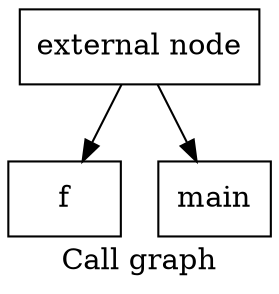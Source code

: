 digraph "Call graph" {
	label="Call graph";

	Node0x55f75e347cb0 [shape=record,label="{external node}"];
	Node0x55f75e347cb0 -> Node0x55f75e347d50;
	Node0x55f75e347cb0 -> Node0x55f75e347df0;
	Node0x55f75e347d50 [shape=record,label="{f}"];
	Node0x55f75e347df0 [shape=record,label="{main}"];
}
